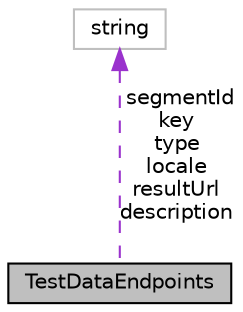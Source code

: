 digraph "TestDataEndpoints"
{
  edge [fontname="Helvetica",fontsize="10",labelfontname="Helvetica",labelfontsize="10"];
  node [fontname="Helvetica",fontsize="10",shape=record];
  Node1 [label="TestDataEndpoints",height=0.2,width=0.4,color="black", fillcolor="grey75", style="filled", fontcolor="black"];
  Node2 -> Node1 [dir="back",color="darkorchid3",fontsize="10",style="dashed",label=" segmentId\nkey\ntype\nlocale\nresultUrl\ndescription" ,fontname="Helvetica"];
  Node2 [label="string",height=0.2,width=0.4,color="grey75", fillcolor="white", style="filled"];
}
